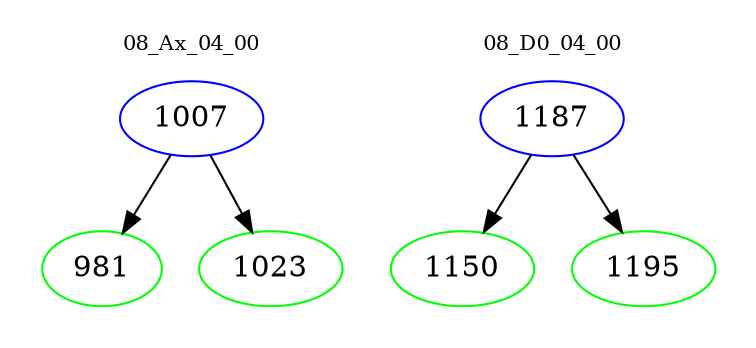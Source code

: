 digraph{
subgraph cluster_0 {
color = white
label = "08_Ax_04_00";
fontsize=10;
T0_1007 [label="1007", color="blue"]
T0_1007 -> T0_981 [color="black"]
T0_981 [label="981", color="green"]
T0_1007 -> T0_1023 [color="black"]
T0_1023 [label="1023", color="green"]
}
subgraph cluster_1 {
color = white
label = "08_D0_04_00";
fontsize=10;
T1_1187 [label="1187", color="blue"]
T1_1187 -> T1_1150 [color="black"]
T1_1150 [label="1150", color="green"]
T1_1187 -> T1_1195 [color="black"]
T1_1195 [label="1195", color="green"]
}
}
